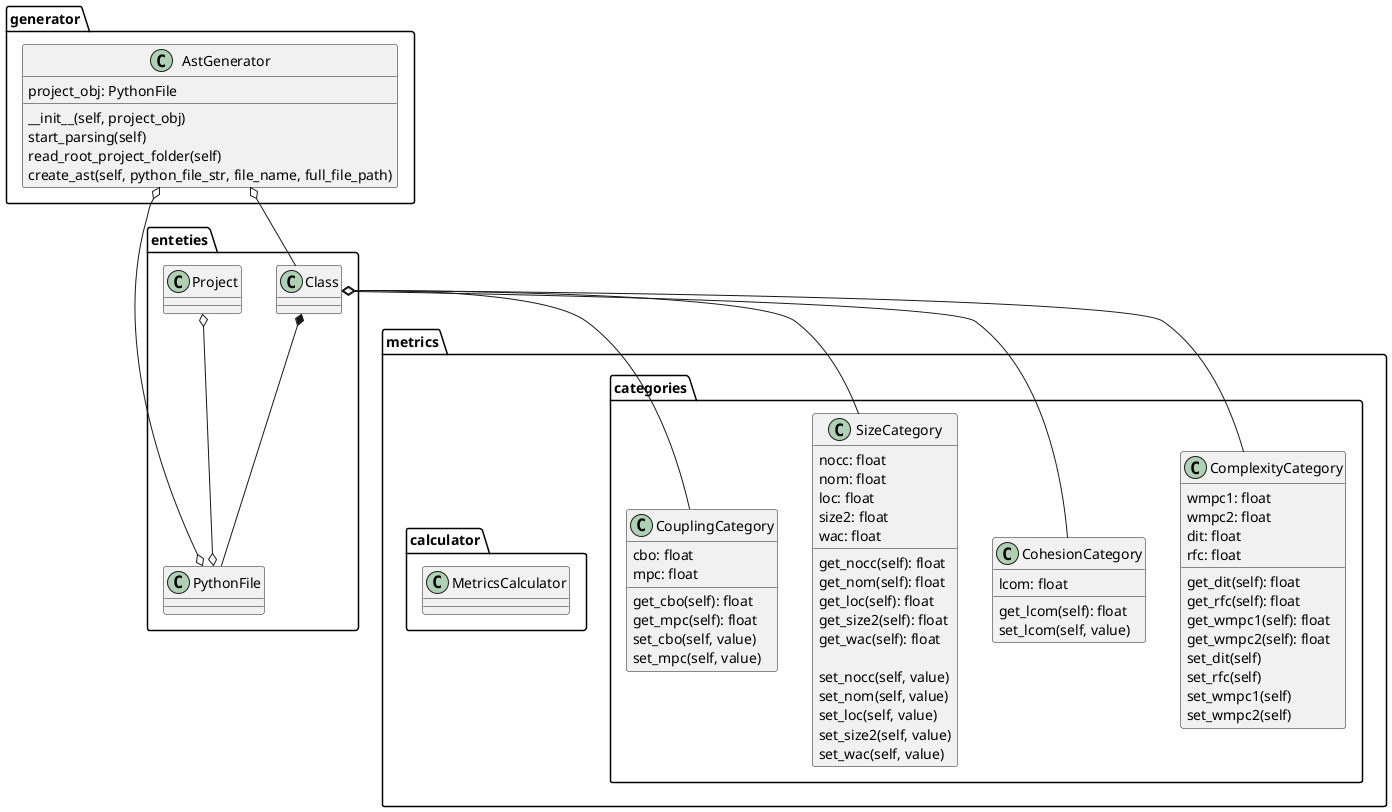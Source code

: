 @startuml gen_visitors
    package "enteties" {
        class Project {
            
        }

        class "Class" as c {
            
        }

        class PythonFile {
            
        }
    }
    package "generator" {
        class AstGenerator {
            project_obj: PythonFile

            __init__(self, project_obj)
            start_parsing(self)
            read_root_project_folder(self)
            create_ast(self, python_file_str, file_name, full_file_path)
        }
    }

    package "metrics" {
        package "categories" {
            class ComplexityCategory {
                wmpc1: float
                wmpc2: float
                dit: float
                rfc: float

                get_dit(self): float
                get_rfc(self): float
                get_wmpc1(self): float
                get_wmpc2(self): float
                set_dit(self)
                set_rfc(self)
                set_wmpc1(self)
                set_wmpc2(self)
            }

            class CohesionCategory {
                lcom: float

                get_lcom(self): float
                set_lcom(self, value)
            }

            class SizeCategory {
                nocc: float
                nom: float
                loc: float
                size2: float
                wac: float

                get_nocc(self): float
                get_nom(self): float
                get_loc(self): float
                get_size2(self): float
                get_wac(self): float

                set_nocc(self, value)
                set_nom(self, value)
                set_loc(self, value)
                set_size2(self, value)
                set_wac(self, value)
            }

            class CouplingCategory {
                cbo: float
                mpc: float

                get_cbo(self): float
                get_mpc(self): float
                set_cbo(self, value)
                set_mpc(self, value)
            }
        }
        package "calculator" {
            class MetricsCalculator {}
        }
    }


    Project o--o PythonFile
    AstGenerator o--o PythonFile
    c o-- ComplexityCategory
    c o-- CohesionCategory
    c o-- SizeCategory
    c o-- CouplingCategory 
    c *-- PythonFile
    AstGenerator o-- c

@enduml